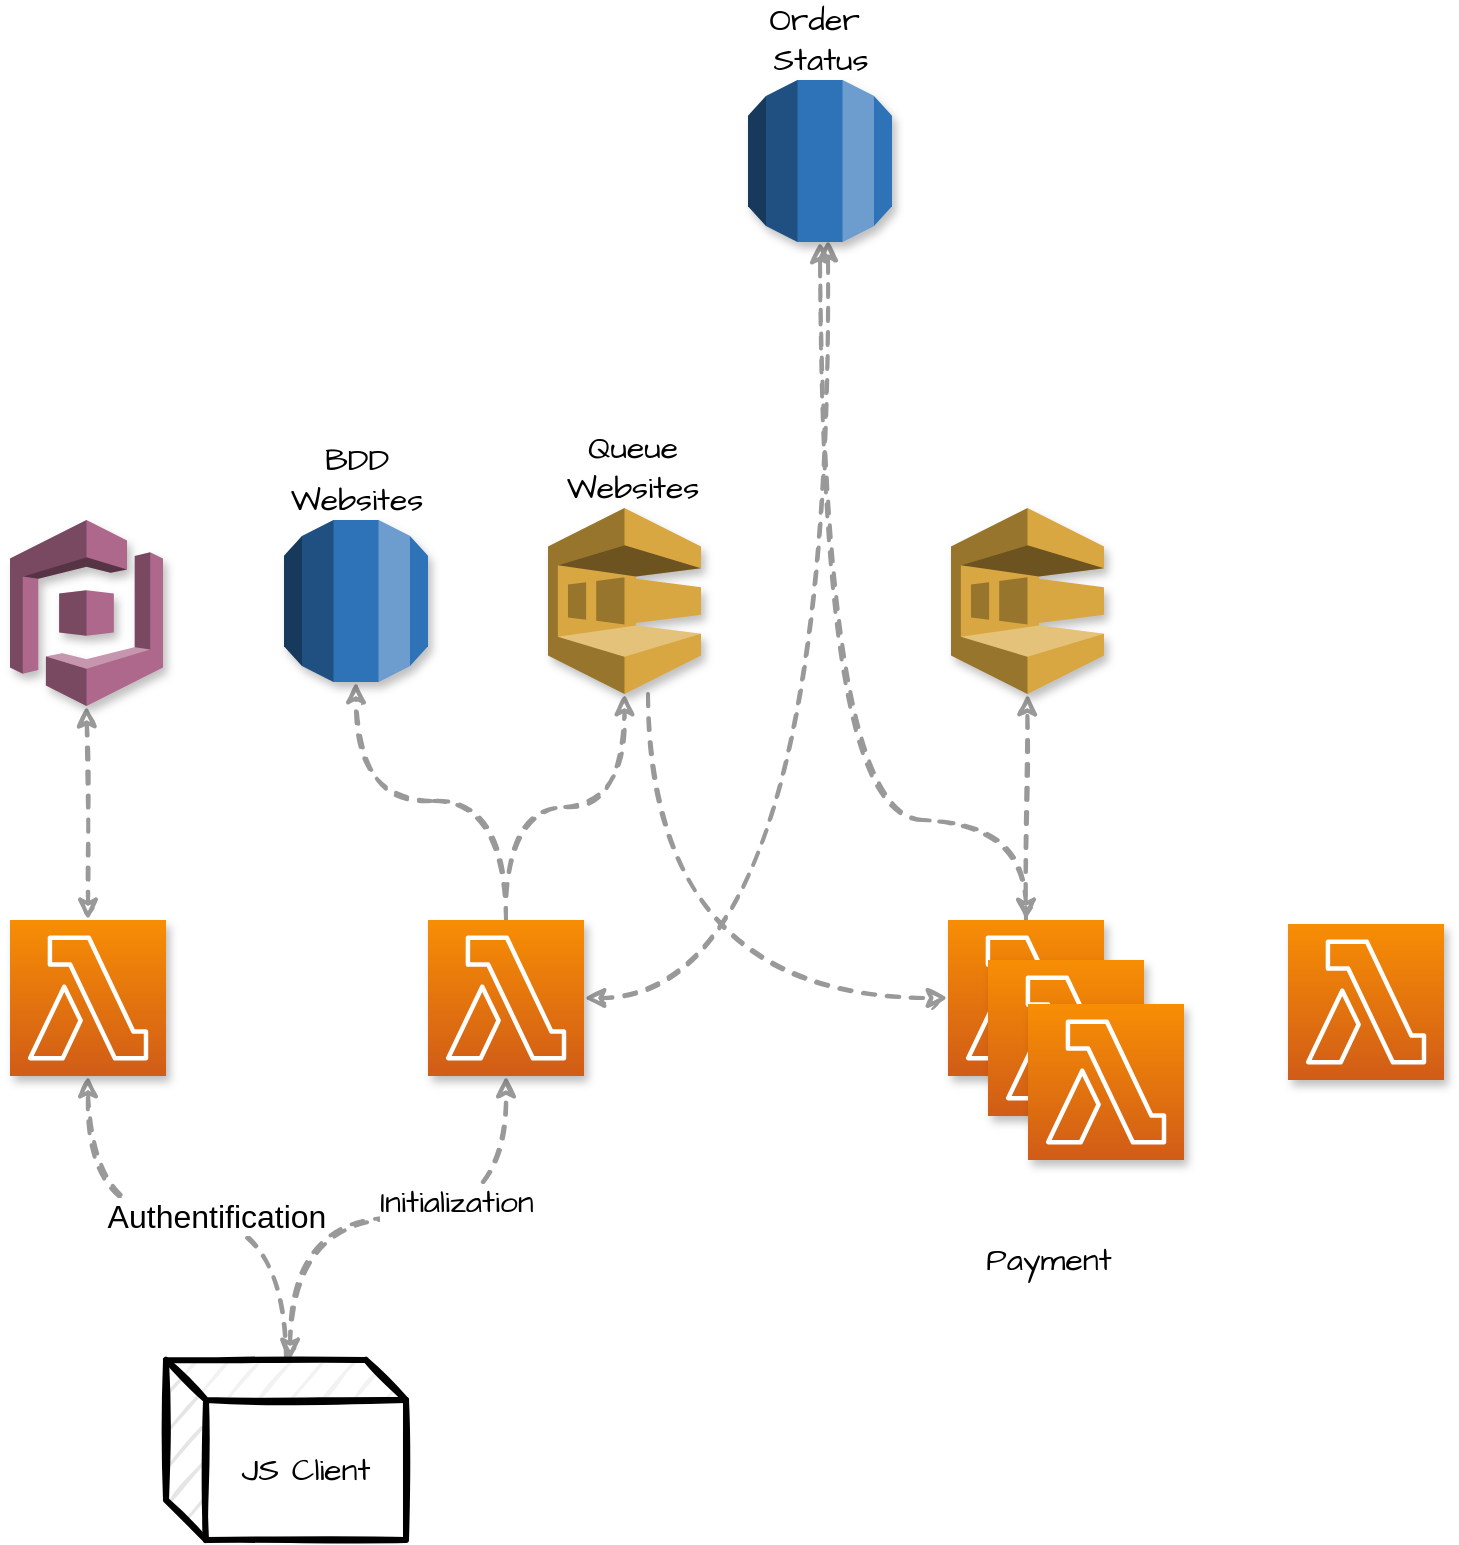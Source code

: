 <mxfile version="15.9.6" type="github">
  <diagram id="XZLAI_RSzJLNkHkKi3j2" name="Page-1">
    <mxGraphModel dx="1298" dy="1982" grid="1" gridSize="10" guides="1" tooltips="1" connect="1" arrows="1" fold="1" page="1" pageScale="1" pageWidth="827" pageHeight="1169" math="0" shadow="0">
      <root>
        <mxCell id="0" />
        <mxCell id="1" parent="0" />
        <mxCell id="h0UVCJsAGZdsQ6SNU_fm-9" style="edgeStyle=orthogonalEdgeStyle;orthogonalLoop=1;jettySize=auto;html=1;entryX=0.5;entryY=1;entryDx=0;entryDy=0;entryPerimeter=0;strokeWidth=2;sketch=1;dashed=1;curved=1;targetPerimeterSpacing=0;strokeColor=#999999;" edge="1" parent="1" source="KVYzFe0HhOGAvs866bpS-1" target="h0UVCJsAGZdsQ6SNU_fm-3">
          <mxGeometry relative="1" as="geometry" />
        </mxCell>
        <mxCell id="h0UVCJsAGZdsQ6SNU_fm-10" value="Authentification" style="edgeLabel;html=1;align=center;verticalAlign=middle;resizable=0;points=[];fontSize=16;" vertex="1" connectable="0" parent="h0UVCJsAGZdsQ6SNU_fm-9">
          <mxGeometry x="-0.121" y="-1" relative="1" as="geometry">
            <mxPoint as="offset" />
          </mxGeometry>
        </mxCell>
        <mxCell id="h0UVCJsAGZdsQ6SNU_fm-15" style="edgeStyle=orthogonalEdgeStyle;curved=1;sketch=1;orthogonalLoop=1;jettySize=auto;html=1;entryX=0.5;entryY=1;entryDx=0;entryDy=0;entryPerimeter=0;dashed=1;fontFamily=Architects Daughter;fontSource=https%3A%2F%2Ffonts.googleapis.com%2Fcss%3Ffamily%3DArchitects%2BDaughter;startArrow=classic;startFill=1;targetPerimeterSpacing=0;strokeColor=#999999;strokeWidth=2;exitX=0.517;exitY=0;exitDx=0;exitDy=0;exitPerimeter=0;" edge="1" parent="1" source="KVYzFe0HhOGAvs866bpS-1" target="h0UVCJsAGZdsQ6SNU_fm-14">
          <mxGeometry relative="1" as="geometry" />
        </mxCell>
        <mxCell id="h0UVCJsAGZdsQ6SNU_fm-16" value="Initialization" style="edgeLabel;html=1;align=center;verticalAlign=middle;resizable=0;points=[];fontFamily=Architects Daughter;fontSize=16;" vertex="1" connectable="0" parent="h0UVCJsAGZdsQ6SNU_fm-15">
          <mxGeometry x="0.232" y="8" relative="1" as="geometry">
            <mxPoint as="offset" />
          </mxGeometry>
        </mxCell>
        <mxCell id="KVYzFe0HhOGAvs866bpS-1" value="JS Client" style="shape=cube;whiteSpace=wrap;html=1;boundedLbl=1;backgroundOutline=1;darkOpacity=0.05;darkOpacity2=0.1;sketch=1;strokeWidth=3;fontFamily=Architects Daughter;fontSource=https%3A%2F%2Ffonts.googleapis.com%2Fcss%3Ffamily%3DArchitects%2BDaughter;fontSize=16;labelBackgroundColor=none;" parent="1" vertex="1">
          <mxGeometry x="129" y="450" width="120" height="90" as="geometry" />
        </mxCell>
        <mxCell id="h0UVCJsAGZdsQ6SNU_fm-21" style="edgeStyle=orthogonalEdgeStyle;curved=1;sketch=1;orthogonalLoop=1;jettySize=auto;html=1;dashed=1;fontFamily=Architects Daughter;fontSource=https%3A%2F%2Ffonts.googleapis.com%2Fcss%3Ffamily%3DArchitects%2BDaughter;fontSize=16;startArrow=none;startFill=0;targetPerimeterSpacing=0;strokeColor=#999999;strokeWidth=2;" edge="1" parent="1" source="h0UVCJsAGZdsQ6SNU_fm-1" target="h0UVCJsAGZdsQ6SNU_fm-19">
          <mxGeometry relative="1" as="geometry">
            <Array as="points">
              <mxPoint x="370" y="77" />
              <mxPoint x="370" y="269" />
            </Array>
          </mxGeometry>
        </mxCell>
        <mxCell id="h0UVCJsAGZdsQ6SNU_fm-11" value="" style="edgeStyle=orthogonalEdgeStyle;curved=1;sketch=1;orthogonalLoop=1;jettySize=auto;html=1;dashed=1;targetPerimeterSpacing=0;strokeColor=none;strokeWidth=2;shape=link;" edge="1" parent="1" source="h0UVCJsAGZdsQ6SNU_fm-3" target="h0UVCJsAGZdsQ6SNU_fm-4">
          <mxGeometry relative="1" as="geometry" />
        </mxCell>
        <mxCell id="h0UVCJsAGZdsQ6SNU_fm-12" style="edgeStyle=orthogonalEdgeStyle;curved=1;sketch=1;orthogonalLoop=1;jettySize=auto;html=1;entryX=0.5;entryY=1;entryDx=0;entryDy=0;entryPerimeter=0;dashed=1;targetPerimeterSpacing=0;strokeColor=#999999;strokeWidth=2;startArrow=classic;startFill=1;" edge="1" parent="1" source="h0UVCJsAGZdsQ6SNU_fm-3" target="h0UVCJsAGZdsQ6SNU_fm-4">
          <mxGeometry relative="1" as="geometry" />
        </mxCell>
        <mxCell id="h0UVCJsAGZdsQ6SNU_fm-3" value="" style="sketch=0;points=[[0,0,0],[0.25,0,0],[0.5,0,0],[0.75,0,0],[1,0,0],[0,1,0],[0.25,1,0],[0.5,1,0],[0.75,1,0],[1,1,0],[0,0.25,0],[0,0.5,0],[0,0.75,0],[1,0.25,0],[1,0.5,0],[1,0.75,0]];outlineConnect=0;fontColor=#232F3E;gradientColor=#F78E04;gradientDirection=north;fillColor=#D05C17;strokeColor=#ffffff;dashed=0;verticalLabelPosition=bottom;verticalAlign=top;align=center;html=1;fontSize=12;fontStyle=0;aspect=fixed;shape=mxgraph.aws4.resourceIcon;resIcon=mxgraph.aws4.lambda;shadow=1;noLabel=0;" vertex="1" parent="1">
          <mxGeometry x="51" y="230" width="78" height="78" as="geometry" />
        </mxCell>
        <mxCell id="h0UVCJsAGZdsQ6SNU_fm-4" value="" style="outlineConnect=0;dashed=0;verticalLabelPosition=bottom;verticalAlign=top;align=center;html=1;shape=mxgraph.aws3.cognito;fillColor=#AD688B;gradientColor=none;shadow=1;sketch=0;strokeColor=#000000;" vertex="1" parent="1">
          <mxGeometry x="51" y="30" width="76.5" height="93" as="geometry" />
        </mxCell>
        <mxCell id="h0UVCJsAGZdsQ6SNU_fm-17" value="" style="edgeStyle=orthogonalEdgeStyle;curved=1;sketch=1;orthogonalLoop=1;jettySize=auto;html=1;dashed=1;fontFamily=Architects Daughter;fontSource=https%3A%2F%2Ffonts.googleapis.com%2Fcss%3Ffamily%3DArchitects%2BDaughter;fontSize=16;startArrow=none;startFill=0;targetPerimeterSpacing=0;strokeColor=#999999;strokeWidth=2;" edge="1" parent="1" source="h0UVCJsAGZdsQ6SNU_fm-14" target="h0UVCJsAGZdsQ6SNU_fm-1">
          <mxGeometry relative="1" as="geometry" />
        </mxCell>
        <mxCell id="h0UVCJsAGZdsQ6SNU_fm-32" style="edgeStyle=orthogonalEdgeStyle;curved=1;sketch=1;orthogonalLoop=1;jettySize=auto;html=1;exitX=0.5;exitY=0;exitDx=0;exitDy=0;exitPerimeter=0;entryX=0.5;entryY=1;entryDx=0;entryDy=0;entryPerimeter=0;dashed=1;fontFamily=Architects Daughter;fontSource=https%3A%2F%2Ffonts.googleapis.com%2Fcss%3Ffamily%3DArchitects%2BDaughter;fontSize=16;startArrow=none;startFill=0;targetPerimeterSpacing=0;strokeColor=#999999;strokeWidth=2;" edge="1" parent="1" source="h0UVCJsAGZdsQ6SNU_fm-14" target="h0UVCJsAGZdsQ6SNU_fm-30">
          <mxGeometry relative="1" as="geometry" />
        </mxCell>
        <mxCell id="h0UVCJsAGZdsQ6SNU_fm-42" style="edgeStyle=orthogonalEdgeStyle;curved=1;sketch=1;orthogonalLoop=1;jettySize=auto;html=1;exitX=1;exitY=0.5;exitDx=0;exitDy=0;exitPerimeter=0;dashed=1;fontFamily=Architects Daughter;fontSource=https%3A%2F%2Ffonts.googleapis.com%2Fcss%3Ffamily%3DArchitects%2BDaughter;fontSize=16;startArrow=classic;startFill=1;targetPerimeterSpacing=0;strokeColor=#999999;strokeWidth=2;" edge="1" parent="1" source="h0UVCJsAGZdsQ6SNU_fm-14">
          <mxGeometry relative="1" as="geometry">
            <mxPoint x="460" y="-110" as="targetPoint" />
            <Array as="points">
              <mxPoint x="460" y="269" />
            </Array>
          </mxGeometry>
        </mxCell>
        <mxCell id="h0UVCJsAGZdsQ6SNU_fm-14" value="" style="sketch=0;points=[[0,0,0],[0.25,0,0],[0.5,0,0],[0.75,0,0],[1,0,0],[0,1,0],[0.25,1,0],[0.5,1,0],[0.75,1,0],[1,1,0],[0,0.25,0],[0,0.5,0],[0,0.75,0],[1,0.25,0],[1,0.5,0],[1,0.75,0]];outlineConnect=0;fontColor=#232F3E;gradientColor=#F78E04;gradientDirection=north;fillColor=#D05C17;strokeColor=#ffffff;dashed=0;verticalLabelPosition=bottom;verticalAlign=top;align=center;html=1;fontSize=12;fontStyle=0;aspect=fixed;shape=mxgraph.aws4.resourceIcon;resIcon=mxgraph.aws4.lambda;shadow=1;noLabel=0;" vertex="1" parent="1">
          <mxGeometry x="260" y="230" width="78" height="78" as="geometry" />
        </mxCell>
        <mxCell id="h0UVCJsAGZdsQ6SNU_fm-27" value="" style="edgeStyle=orthogonalEdgeStyle;curved=1;sketch=1;orthogonalLoop=1;jettySize=auto;html=1;dashed=1;fontFamily=Architects Daughter;fontSource=https%3A%2F%2Ffonts.googleapis.com%2Fcss%3Ffamily%3DArchitects%2BDaughter;fontSize=16;startArrow=none;startFill=0;targetPerimeterSpacing=0;strokeColor=#999999;strokeWidth=2;" edge="1" parent="1" source="h0UVCJsAGZdsQ6SNU_fm-19" target="h0UVCJsAGZdsQ6SNU_fm-26">
          <mxGeometry relative="1" as="geometry" />
        </mxCell>
        <mxCell id="h0UVCJsAGZdsQ6SNU_fm-44" style="edgeStyle=orthogonalEdgeStyle;curved=1;sketch=1;orthogonalLoop=1;jettySize=auto;html=1;exitX=0.5;exitY=0;exitDx=0;exitDy=0;exitPerimeter=0;entryX=0.5;entryY=1;entryDx=0;entryDy=0;entryPerimeter=0;dashed=1;fontFamily=Architects Daughter;fontSource=https%3A%2F%2Ffonts.googleapis.com%2Fcss%3Ffamily%3DArchitects%2BDaughter;fontSize=16;startArrow=classic;startFill=1;targetPerimeterSpacing=0;strokeColor=#999999;strokeWidth=2;" edge="1" parent="1" source="h0UVCJsAGZdsQ6SNU_fm-19" target="h0UVCJsAGZdsQ6SNU_fm-40">
          <mxGeometry relative="1" as="geometry">
            <Array as="points">
              <mxPoint x="559" y="180" />
              <mxPoint x="456" y="180" />
            </Array>
          </mxGeometry>
        </mxCell>
        <mxCell id="h0UVCJsAGZdsQ6SNU_fm-19" value="" style="sketch=0;points=[[0,0,0],[0.25,0,0],[0.5,0,0],[0.75,0,0],[1,0,0],[0,1,0],[0.25,1,0],[0.5,1,0],[0.75,1,0],[1,1,0],[0,0.25,0],[0,0.5,0],[0,0.75,0],[1,0.25,0],[1,0.5,0],[1,0.75,0]];outlineConnect=0;fontColor=#232F3E;gradientColor=#F78E04;gradientDirection=north;fillColor=#D05C17;strokeColor=#ffffff;dashed=0;verticalLabelPosition=bottom;verticalAlign=top;align=center;html=1;fontSize=12;fontStyle=0;aspect=fixed;shape=mxgraph.aws4.resourceIcon;resIcon=mxgraph.aws4.lambda;shadow=1;noLabel=0;" vertex="1" parent="1">
          <mxGeometry x="520" y="230" width="78" height="78" as="geometry" />
        </mxCell>
        <mxCell id="h0UVCJsAGZdsQ6SNU_fm-22" value="Payment" style="text;html=1;align=center;verticalAlign=middle;resizable=0;points=[];autosize=1;strokeColor=none;fillColor=none;fontSize=16;fontFamily=Architects Daughter;" vertex="1" parent="1">
          <mxGeometry x="530" y="390" width="80" height="20" as="geometry" />
        </mxCell>
        <mxCell id="h0UVCJsAGZdsQ6SNU_fm-23" value="" style="sketch=0;points=[[0,0,0],[0.25,0,0],[0.5,0,0],[0.75,0,0],[1,0,0],[0,1,0],[0.25,1,0],[0.5,1,0],[0.75,1,0],[1,1,0],[0,0.25,0],[0,0.5,0],[0,0.75,0],[1,0.25,0],[1,0.5,0],[1,0.75,0]];outlineConnect=0;fontColor=#232F3E;gradientColor=#F78E04;gradientDirection=north;fillColor=#D05C17;strokeColor=#ffffff;dashed=0;verticalLabelPosition=bottom;verticalAlign=top;align=center;html=1;fontSize=12;fontStyle=0;aspect=fixed;shape=mxgraph.aws4.resourceIcon;resIcon=mxgraph.aws4.lambda;shadow=1;noLabel=0;" vertex="1" parent="1">
          <mxGeometry x="540" y="250" width="78" height="78" as="geometry" />
        </mxCell>
        <mxCell id="h0UVCJsAGZdsQ6SNU_fm-24" value="" style="sketch=0;points=[[0,0,0],[0.25,0,0],[0.5,0,0],[0.75,0,0],[1,0,0],[0,1,0],[0.25,1,0],[0.5,1,0],[0.75,1,0],[1,1,0],[0,0.25,0],[0,0.5,0],[0,0.75,0],[1,0.25,0],[1,0.5,0],[1,0.75,0]];outlineConnect=0;fontColor=#232F3E;gradientColor=#F78E04;gradientDirection=north;fillColor=#D05C17;strokeColor=#ffffff;dashed=0;verticalLabelPosition=bottom;verticalAlign=top;align=center;html=1;fontSize=12;fontStyle=0;aspect=fixed;shape=mxgraph.aws4.resourceIcon;resIcon=mxgraph.aws4.lambda;shadow=1;noLabel=0;" vertex="1" parent="1">
          <mxGeometry x="560" y="272" width="78" height="78" as="geometry" />
        </mxCell>
        <mxCell id="h0UVCJsAGZdsQ6SNU_fm-25" value="" style="shape=image;html=1;verticalAlign=top;verticalLabelPosition=bottom;labelBackgroundColor=#ffffff;imageAspect=0;aspect=fixed;image=https://cdn0.iconfinder.com/data/icons/font-awesome-brands-vol-2/640/stripe-128.png;shadow=1;sketch=0;fontFamily=Architects Daughter;fontSource=https%3A%2F%2Ffonts.googleapis.com%2Fcss%3Ffamily%3DArchitects%2BDaughter;fontSize=16;strokeColor=#000000;" vertex="1" parent="1">
          <mxGeometry x="574" y="310" width="50" height="50" as="geometry" />
        </mxCell>
        <mxCell id="h0UVCJsAGZdsQ6SNU_fm-26" value="" style="outlineConnect=0;dashed=0;verticalLabelPosition=bottom;verticalAlign=top;align=center;html=1;shape=mxgraph.aws3.sqs;fillColor=#D9A741;gradientColor=none;sketch=0;strokeColor=#000000;shadow=1;" vertex="1" parent="1">
          <mxGeometry x="521.5" y="24" width="76.5" height="93" as="geometry" />
        </mxCell>
        <mxCell id="h0UVCJsAGZdsQ6SNU_fm-28" value="" style="sketch=0;points=[[0,0,0],[0.25,0,0],[0.5,0,0],[0.75,0,0],[1,0,0],[0,1,0],[0.25,1,0],[0.5,1,0],[0.75,1,0],[1,1,0],[0,0.25,0],[0,0.5,0],[0,0.75,0],[1,0.25,0],[1,0.5,0],[1,0.75,0]];outlineConnect=0;fontColor=#232F3E;gradientColor=#F78E04;gradientDirection=north;fillColor=#D05C17;strokeColor=#ffffff;dashed=0;verticalLabelPosition=bottom;verticalAlign=top;align=center;html=1;fontSize=12;fontStyle=0;aspect=fixed;shape=mxgraph.aws4.resourceIcon;resIcon=mxgraph.aws4.lambda;shadow=1;noLabel=0;" vertex="1" parent="1">
          <mxGeometry x="690" y="232" width="78" height="78" as="geometry" />
        </mxCell>
        <mxCell id="h0UVCJsAGZdsQ6SNU_fm-33" value="" style="group" vertex="1" connectable="0" parent="1">
          <mxGeometry x="188" y="-10" width="76" height="121" as="geometry" />
        </mxCell>
        <mxCell id="h0UVCJsAGZdsQ6SNU_fm-30" value="" style="outlineConnect=0;dashed=0;verticalLabelPosition=bottom;verticalAlign=top;align=center;html=1;shape=mxgraph.aws3.rds;fillColor=#2E73B8;gradientColor=none;shadow=1;sketch=0;fontFamily=Architects Daughter;fontSource=https%3A%2F%2Ffonts.googleapis.com%2Fcss%3Ffamily%3DArchitects%2BDaughter;fontSize=16;strokeColor=#000000;" vertex="1" parent="h0UVCJsAGZdsQ6SNU_fm-33">
          <mxGeometry y="40" width="72" height="81" as="geometry" />
        </mxCell>
        <mxCell id="h0UVCJsAGZdsQ6SNU_fm-31" value="BDD&lt;br&gt;Websites" style="text;html=1;align=center;verticalAlign=middle;resizable=0;points=[];autosize=1;strokeColor=none;fillColor=none;fontSize=16;fontFamily=Architects Daughter;" vertex="1" parent="h0UVCJsAGZdsQ6SNU_fm-33">
          <mxGeometry x="-4" width="80" height="40" as="geometry" />
        </mxCell>
        <mxCell id="h0UVCJsAGZdsQ6SNU_fm-34" value="" style="group" vertex="1" connectable="0" parent="1">
          <mxGeometry x="320" y="-16" width="81.5" height="133" as="geometry" />
        </mxCell>
        <mxCell id="h0UVCJsAGZdsQ6SNU_fm-1" value="" style="outlineConnect=0;dashed=0;verticalLabelPosition=bottom;verticalAlign=top;align=center;html=1;shape=mxgraph.aws3.sqs;fillColor=#D9A741;gradientColor=none;sketch=0;strokeColor=#000000;shadow=1;" vertex="1" parent="h0UVCJsAGZdsQ6SNU_fm-34">
          <mxGeometry y="40" width="76.5" height="93" as="geometry" />
        </mxCell>
        <mxCell id="h0UVCJsAGZdsQ6SNU_fm-29" value="Queue&lt;br&gt;Websites" style="text;html=1;align=center;verticalAlign=middle;resizable=0;points=[];autosize=1;strokeColor=none;fillColor=none;fontSize=16;fontFamily=Architects Daughter;" vertex="1" parent="h0UVCJsAGZdsQ6SNU_fm-34">
          <mxGeometry x="1.5" width="80" height="40" as="geometry" />
        </mxCell>
        <mxCell id="h0UVCJsAGZdsQ6SNU_fm-39" value="" style="group" vertex="1" connectable="0" parent="1">
          <mxGeometry x="420" y="-230" width="76" height="121" as="geometry" />
        </mxCell>
        <mxCell id="h0UVCJsAGZdsQ6SNU_fm-40" value="" style="outlineConnect=0;dashed=0;verticalLabelPosition=bottom;verticalAlign=top;align=center;html=1;shape=mxgraph.aws3.rds;fillColor=#2E73B8;gradientColor=none;shadow=1;sketch=0;fontFamily=Architects Daughter;fontSource=https%3A%2F%2Ffonts.googleapis.com%2Fcss%3Ffamily%3DArchitects%2BDaughter;fontSize=16;strokeColor=#000000;" vertex="1" parent="h0UVCJsAGZdsQ6SNU_fm-39">
          <mxGeometry y="40" width="72" height="81" as="geometry" />
        </mxCell>
        <mxCell id="h0UVCJsAGZdsQ6SNU_fm-41" value="Order&amp;nbsp;&lt;br&gt;Status" style="text;html=1;align=center;verticalAlign=middle;resizable=0;points=[];autosize=1;strokeColor=none;fillColor=none;fontSize=16;fontFamily=Architects Daughter;" vertex="1" parent="h0UVCJsAGZdsQ6SNU_fm-39">
          <mxGeometry x="1" width="70" height="40" as="geometry" />
        </mxCell>
      </root>
    </mxGraphModel>
  </diagram>
</mxfile>
